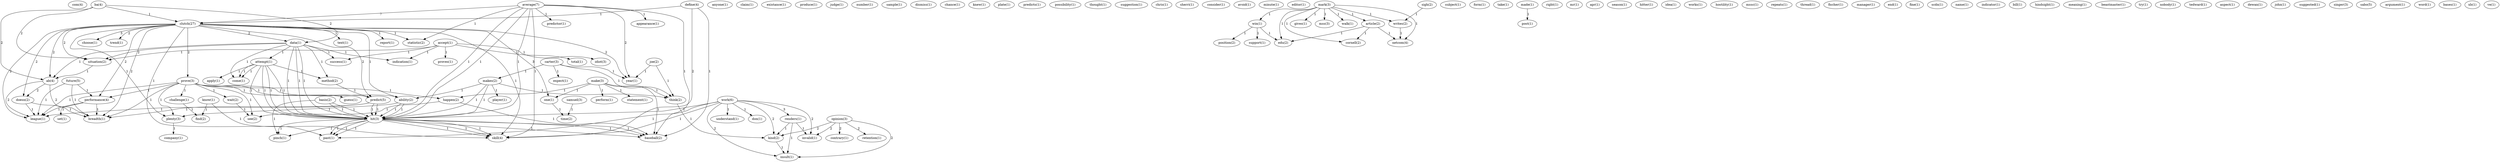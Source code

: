 digraph G {
  com [ label="com(4)" ];
  define [ label="define(4)" ];
  clutch [ label="clutch(27)" ];
  baseball [ label="baseball(2)" ];
  skill [ label="skill(4)" ];
  anyone [ label="anyone(1)" ];
  opinion [ label="opinion(3)" ];
  contrary [ label="contrary(1)" ];
  retention [ label="retention(1)" ];
  invalid [ label="invalid(1)" ];
  kind [ label="kind(2)" ];
  insult [ label="insult(1)" ];
  claim [ label="claim(1)" ];
  existance [ label="existance(1)" ];
  produce [ label="produce(1)" ];
  judge [ label="judge(1)" ];
  future [ label="future(5)" ];
  performance [ label="performance(4)" ];
  league [ label="league(1)" ];
  breadth [ label="breadth(1)" ];
  number [ label="number(1)" ];
  sample [ label="sample(1)" ];
  dismiss [ label="dismiss(1)" ];
  chance [ label="chance(1)" ];
  knew [ label="knew(1)" ];
  plate [ label="plate(1)" ];
  predicts [ label="predicts(1)" ];
  possibility [ label="possibility(1)" ];
  average [ label="average(7)" ];
  appearance [ label="appearance(1)" ];
  hit [ label="hit(1)" ];
  statistic [ label="statistic(2)" ];
  hit [ label="hit(2)" ];
  predictor [ label="predictor(1)" ];
  hit [ label="hit(3)" ];
  year [ label="year(1)" ];
  thought [ label="thought(1)" ];
  suggestion [ label="suggestion(1)" ];
  chris [ label="chris(1)" ];
  sherri [ label="sherri(1)" ];
  ba [ label="ba(4)" ];
  data [ label="data(1)" ];
  situation [ label="situation(2)" ];
  ab [ label="ab(4)" ];
  report [ label="report(1)" ];
  choose [ label="choose(1)" ];
  trend [ label="trend(1)" ];
  prove [ label="prove(3)" ];
  ability [ label="ability(2)" ];
  predict [ label="predict(5)" ];
  plenty [ label="plenty(3)" ];
  text [ label="text(1)" ];
  doesn [ label="doesn(2)" ];
  one [ label="one(1)" ];
  past [ label="past(1)" ];
  consider [ label="consider(1)" ];
  attempt [ label="attempt(1)" ];
  method [ label="method(2)" ];
  apply [ label="apply(1)" ];
  come [ label="come(1)" ];
  avoid [ label="avoid(1)" ];
  minute [ label="minute(1)" ];
  success [ label="success(1)" ];
  attempt [ label="attempt(1)" ];
  indication [ label="indication(1)" ];
  editor [ label="editor(1)" ];
  mark [ label="mark(3)" ];
  article [ label="article(2)" ];
  cornell [ label="cornell(2)" ];
  win [ label="win(1)" ];
  edu [ label="edu(2)" ];
  gives [ label="gives(1)" ];
  mss [ label="mss(3)" ];
  walk [ label="walk(1)" ];
  writes [ label="writes(2)" ];
  netcom [ label="netcom(4)" ];
  carter [ label="carter(3)" ];
  makes [ label="makes(2)" ];
  expect [ label="expect(1)" ];
  think [ label="think(2)" ];
  subject [ label="subject(1)" ];
  form [ label="form(1)" ];
  accept [ label="accept(1)" ];
  idiot [ label="idiot(3)" ];
  proves [ label="proves(1)" ];
  total [ label="total(1)" ];
  take [ label="take(1)" ];
  guess [ label="guess(1)" ];
  wait [ label="wait(2)" ];
  happen [ label="happen(2)" ];
  challenge [ label="challenge(1)" ];
  see [ label="see(2)" ];
  made [ label="made(1)" ];
  post [ label="post(1)" ];
  set [ label="set(1)" ];
  pinch [ label="pinch(1)" ];
  know [ label="know(1)" ];
  find [ label="find(2)" ];
  right [ label="right(1)" ];
  mr [ label="mr(1)" ];
  apr [ label="apr(1)" ];
  player [ label="player(1)" ];
  season [ label="season(1)" ];
  hitter [ label="hitter(1)" ];
  idea [ label="idea(1)" ];
  basis [ label="basis(2)" ];
  works [ label="works(1)" ];
  position [ label="position(2)" ];
  support [ label="support(1)" ];
  hostility [ label="hostility(1)" ];
  mssc [ label="mssc(1)" ];
  repeats [ label="repeats(1)" ];
  thread [ label="thread(1)" ];
  fischer [ label="fischer(1)" ];
  company [ label="company(1)" ];
  manager [ label="manager(1)" ];
  end [ label="end(1)" ];
  sigh [ label="sigh(2)" ];
  make [ label="make(3)" ];
  perform [ label="perform(1)" ];
  statement [ label="statement(1)" ];
  fine [ label="fine(1)" ];
  work [ label="work(6)" ];
  renders [ label="renders(1)" ];
  understand [ label="understand(1)" ];
  don [ label="don(1)" ];
  scdn [ label="scdn(1)" ];
  name [ label="name(1)" ];
  indicator [ label="indicator(1)" ];
  bill [ label="bill(1)" ];
  hindsight [ label="hindsight(1)" ];
  time [ label="time(2)" ];
  meaning [ label="meaning(1)" ];
  joe [ label="joe(2)" ];
  beastmaster [ label="beastmaster(1)" ];
  try [ label="try(1)" ];
  nobody [ label="nobody(1)" ];
  tedward [ label="tedward(1)" ];
  aspect [ label="aspect(1)" ];
  dewan [ label="dewan(1)" ];
  samuel [ label="samuel(3)" ];
  john [ label="john(1)" ];
  suggested [ label="suggested(1)" ];
  singer [ label="singer(3)" ];
  sabo [ label="sabo(5)" ];
  argument [ label="argument(1)" ];
  word [ label="word(1)" ];
  bases [ label="bases(1)" ];
  xb [ label="xb(1)" ];
  ve [ label="ve(1)" ];
  define -> clutch [ label="1" ];
  define -> baseball [ label="1" ];
  define -> skill [ label="2" ];
  opinion -> contrary [ label="2" ];
  opinion -> retention [ label="2" ];
  opinion -> invalid [ label="2" ];
  opinion -> kind [ label="2" ];
  opinion -> insult [ label="2" ];
  future -> performance [ label="1" ];
  future -> league [ label="1" ];
  future -> breadth [ label="1" ];
  average -> clutch [ label="7" ];
  average -> appearance [ label="1" ];
  average -> hit [ label="1" ];
  average -> statistic [ label="1" ];
  average -> hit [ label="1" ];
  average -> predictor [ label="1" ];
  average -> hit [ label="1" ];
  average -> year [ label="2" ];
  average -> baseball [ label="1" ];
  average -> skill [ label="1" ];
  ba -> clutch [ label="1" ];
  ba -> data [ label="2" ];
  ba -> situation [ label="2" ];
  ba -> ab [ label="2" ];
  clutch -> report [ label="1" ];
  clutch -> choose [ label="3" ];
  clutch -> data [ label="2" ];
  clutch -> trend [ label="2" ];
  clutch -> prove [ label="2" ];
  clutch -> performance [ label="2" ];
  clutch -> ability [ label="1" ];
  clutch -> predict [ label="2" ];
  clutch -> situation [ label="2" ];
  clutch -> statistic [ label="1" ];
  clutch -> ab [ label="2" ];
  clutch -> plenty [ label="1" ];
  clutch -> text [ label="1" ];
  clutch -> doesn [ label="2" ];
  clutch -> league [ label="2" ];
  clutch -> breadth [ label="2" ];
  clutch -> one [ label="3" ];
  clutch -> year [ label="2" ];
  clutch -> past [ label="1" ];
  clutch -> skill [ label="1" ];
  attempt -> hit [ label="1" ];
  attempt -> method [ label="1" ];
  attempt -> hit [ label="1" ];
  attempt -> apply [ label="1" ];
  attempt -> come [ label="1" ];
  attempt -> hit [ label="1" ];
  data -> hit [ label="1" ];
  data -> method [ label="1" ];
  data -> situation [ label="2" ];
  data -> ab [ label="1" ];
  data -> hit [ label="1" ];
  data -> success [ label="1" ];
  data -> attempt [ label="1" ];
  data -> come [ label="1" ];
  data -> indication [ label="1" ];
  data -> hit [ label="1" ];
  mark -> article [ label="1" ];
  mark -> cornell [ label="1" ];
  mark -> win [ label="1" ];
  mark -> edu [ label="1" ];
  mark -> gives [ label="1" ];
  mark -> mss [ label="1" ];
  mark -> walk [ label="1" ];
  mark -> writes [ label="1" ];
  mark -> netcom [ label="1" ];
  carter -> makes [ label="1" ];
  carter -> expect [ label="1" ];
  carter -> year [ label="1" ];
  carter -> think [ label="1" ];
  article -> cornell [ label="1" ];
  article -> edu [ label="1" ];
  article -> netcom [ label="1" ];
  accept -> idiot [ label="1" ];
  accept -> situation [ label="1" ];
  accept -> proves [ label="1" ];
  accept -> success [ label="1" ];
  accept -> indication [ label="1" ];
  accept -> total [ label="1" ];
  prove -> performance [ label="1" ];
  prove -> guess [ label="1" ];
  prove -> ability [ label="1" ];
  prove -> predict [ label="1" ];
  prove -> plenty [ label="1" ];
  prove -> wait [ label="1" ];
  prove -> happen [ label="1" ];
  prove -> league [ label="1" ];
  prove -> breadth [ label="1" ];
  prove -> challenge [ label="1" ];
  prove -> see [ label="1" ];
  made -> post [ label="1" ];
  performance -> set [ label="1" ];
  performance -> league [ label="1" ];
  performance -> breadth [ label="1" ];
  hit -> pinch [ label="1" ];
  hit -> past [ label="1" ];
  hit -> baseball [ label="1" ];
  hit -> skill [ label="1" ];
  know -> find [ label="1" ];
  know -> skill [ label="1" ];
  makes -> ability [ label="1" ];
  makes -> hit [ label="1" ];
  makes -> hit [ label="1" ];
  makes -> player [ label="1" ];
  makes -> think [ label="1" ];
  ability -> plenty [ label="1" ];
  ability -> hit [ label="1" ];
  ability -> hit [ label="1" ];
  basis -> hit [ label="1" ];
  basis -> pinch [ label="1" ];
  basis -> hit [ label="1" ];
  method -> predict [ label="1" ];
  predict -> hit [ label="1" ];
  predict -> league [ label="1" ];
  predict -> breadth [ label="1" ];
  predict -> hit [ label="1" ];
  win -> edu [ label="1" ];
  win -> position [ label="1" ];
  win -> support [ label="1" ];
  situation -> ab [ label="1" ];
  ab -> doesn [ label="2" ];
  ab -> league [ label="2" ];
  ab -> breadth [ label="2" ];
  plenty -> company [ label="1" ];
  hit -> pinch [ label="1" ];
  hit -> past [ label="1" ];
  hit -> baseball [ label="1" ];
  hit -> skill [ label="1" ];
  sigh -> writes [ label="1" ];
  make -> perform [ label="1" ];
  make -> statement [ label="1" ];
  make -> happen [ label="1" ];
  make -> one [ label="1" ];
  make -> baseball [ label="1" ];
  make -> think [ label="1" ];
  wait -> see [ label="1" ];
  work -> renders [ label="3" ];
  work -> hit [ label="1" ];
  work -> understand [ label="1" ];
  work -> past [ label="1" ];
  work -> don [ label="1" ];
  work -> skill [ label="1" ];
  work -> invalid [ label="2" ];
  work -> kind [ label="2" ];
  work -> insult [ label="2" ];
  attempt -> come [ label="1" ];
  attempt -> hit [ label="1" ];
  happen -> baseball [ label="1" ];
  happen -> see [ label="1" ];
  doesn -> league [ label="1" ];
  doesn -> breadth [ label="1" ];
  renders -> invalid [ label="1" ];
  renders -> kind [ label="1" ];
  renders -> insult [ label="1" ];
  one -> time [ label="1" ];
  hit -> past [ label="1" ];
  hit -> baseball [ label="1" ];
  hit -> skill [ label="1" ];
  challenge -> find [ label="1" ];
  joe -> year [ label="1" ];
  joe -> think [ label="1" ];
  writes -> netcom [ label="1" ];
  samuel -> time [ label="1" ];
  think -> kind [ label="1" ];
  kind -> insult [ label="1" ];
}
